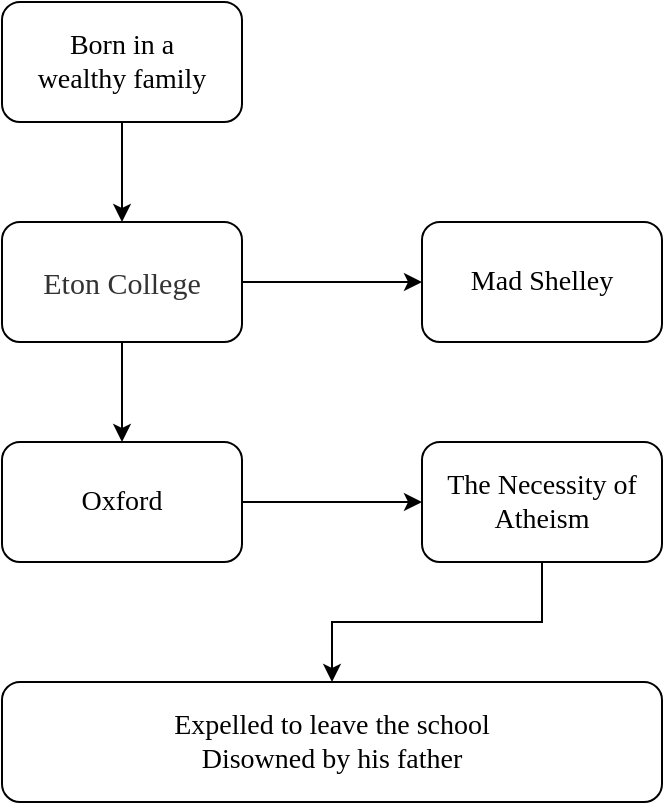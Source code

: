 <mxfile version="14.1.1" type="github"><diagram id="oBFxLRTFSiwSphZ9xtob" name="Page-1"><mxGraphModel dx="1422" dy="763" grid="1" gridSize="10" guides="1" tooltips="1" connect="1" arrows="1" fold="1" page="1" pageScale="1" pageWidth="827" pageHeight="1169" math="0" shadow="0"><root><mxCell id="0"/><mxCell id="1" parent="0"/><mxCell id="4n1jHQFG5qLO6Pfqfd-5-14" value="" style="edgeStyle=orthogonalEdgeStyle;rounded=0;orthogonalLoop=1;jettySize=auto;html=1;fontFamily=Comic Sans MS;fontSize=14;" edge="1" parent="1" source="4n1jHQFG5qLO6Pfqfd-5-2" target="4n1jHQFG5qLO6Pfqfd-5-3"><mxGeometry relative="1" as="geometry"/></mxCell><mxCell id="4n1jHQFG5qLO6Pfqfd-5-2" value="&lt;span style=&quot;font-family: &amp;#34;comic sans ms&amp;#34; ; font-size: 14px&quot;&gt;Born in a&lt;/span&gt;&lt;br style=&quot;font-family: &amp;#34;comic sans ms&amp;#34; ; font-size: 14px&quot;&gt;&lt;span style=&quot;font-family: &amp;#34;comic sans ms&amp;#34; ; font-size: 14px&quot;&gt;wealthy family&lt;/span&gt;" style="rounded=1;whiteSpace=wrap;html=1;" vertex="1" parent="1"><mxGeometry x="140" y="280" width="120" height="60" as="geometry"/></mxCell><mxCell id="4n1jHQFG5qLO6Pfqfd-5-10" value="" style="edgeStyle=orthogonalEdgeStyle;rounded=0;orthogonalLoop=1;jettySize=auto;html=1;fontFamily=Comic Sans MS;fontSize=14;" edge="1" parent="1" source="4n1jHQFG5qLO6Pfqfd-5-3" target="4n1jHQFG5qLO6Pfqfd-5-8"><mxGeometry relative="1" as="geometry"/></mxCell><mxCell id="4n1jHQFG5qLO6Pfqfd-5-16" value="" style="edgeStyle=orthogonalEdgeStyle;rounded=0;orthogonalLoop=1;jettySize=auto;html=1;fontFamily=Comic Sans MS;fontSize=14;" edge="1" parent="1" source="4n1jHQFG5qLO6Pfqfd-5-3" target="4n1jHQFG5qLO6Pfqfd-5-4"><mxGeometry relative="1" as="geometry"/></mxCell><mxCell id="4n1jHQFG5qLO6Pfqfd-5-3" value="&lt;span style=&quot;color: rgb(51 , 51 , 51) ; font-family: &amp;#34;comic sans ms&amp;#34; ; font-size: 15px ; background-color: rgb(255 , 255 , 255)&quot;&gt;Eton College&lt;/span&gt;" style="rounded=1;whiteSpace=wrap;html=1;" vertex="1" parent="1"><mxGeometry x="140" y="390" width="120" height="60" as="geometry"/></mxCell><mxCell id="4n1jHQFG5qLO6Pfqfd-5-12" value="" style="edgeStyle=orthogonalEdgeStyle;rounded=0;orthogonalLoop=1;jettySize=auto;html=1;fontFamily=Comic Sans MS;fontSize=14;" edge="1" parent="1" source="4n1jHQFG5qLO6Pfqfd-5-4" target="4n1jHQFG5qLO6Pfqfd-5-11"><mxGeometry relative="1" as="geometry"/></mxCell><mxCell id="4n1jHQFG5qLO6Pfqfd-5-4" value="&lt;span style=&quot;font-family: &amp;#34;comic sans ms&amp;#34; ; font-size: 14px&quot;&gt;Oxford&lt;/span&gt;" style="rounded=1;whiteSpace=wrap;html=1;" vertex="1" parent="1"><mxGeometry x="140" y="500" width="120" height="60" as="geometry"/></mxCell><mxCell id="4n1jHQFG5qLO6Pfqfd-5-8" value="Mad Shelley" style="rounded=1;whiteSpace=wrap;html=1;fontFamily=Comic Sans MS;fontSize=14;" vertex="1" parent="1"><mxGeometry x="350" y="390" width="120" height="60" as="geometry"/></mxCell><mxCell id="4n1jHQFG5qLO6Pfqfd-5-19" value="" style="edgeStyle=orthogonalEdgeStyle;rounded=0;orthogonalLoop=1;jettySize=auto;html=1;fontFamily=Comic Sans MS;fontSize=14;" edge="1" parent="1" source="4n1jHQFG5qLO6Pfqfd-5-11" target="4n1jHQFG5qLO6Pfqfd-5-18"><mxGeometry relative="1" as="geometry"/></mxCell><mxCell id="4n1jHQFG5qLO6Pfqfd-5-11" value="The Necessity of Atheism" style="rounded=1;whiteSpace=wrap;html=1;fontFamily=Comic Sans MS;fontSize=14;" vertex="1" parent="1"><mxGeometry x="350" y="500" width="120" height="60" as="geometry"/></mxCell><mxCell id="4n1jHQFG5qLO6Pfqfd-5-18" value="Expelled to leave the school&lt;br&gt;Disowned by his father" style="rounded=1;whiteSpace=wrap;html=1;fontFamily=Comic Sans MS;fontSize=14;" vertex="1" parent="1"><mxGeometry x="140" y="620" width="330" height="60" as="geometry"/></mxCell></root></mxGraphModel></diagram></mxfile>